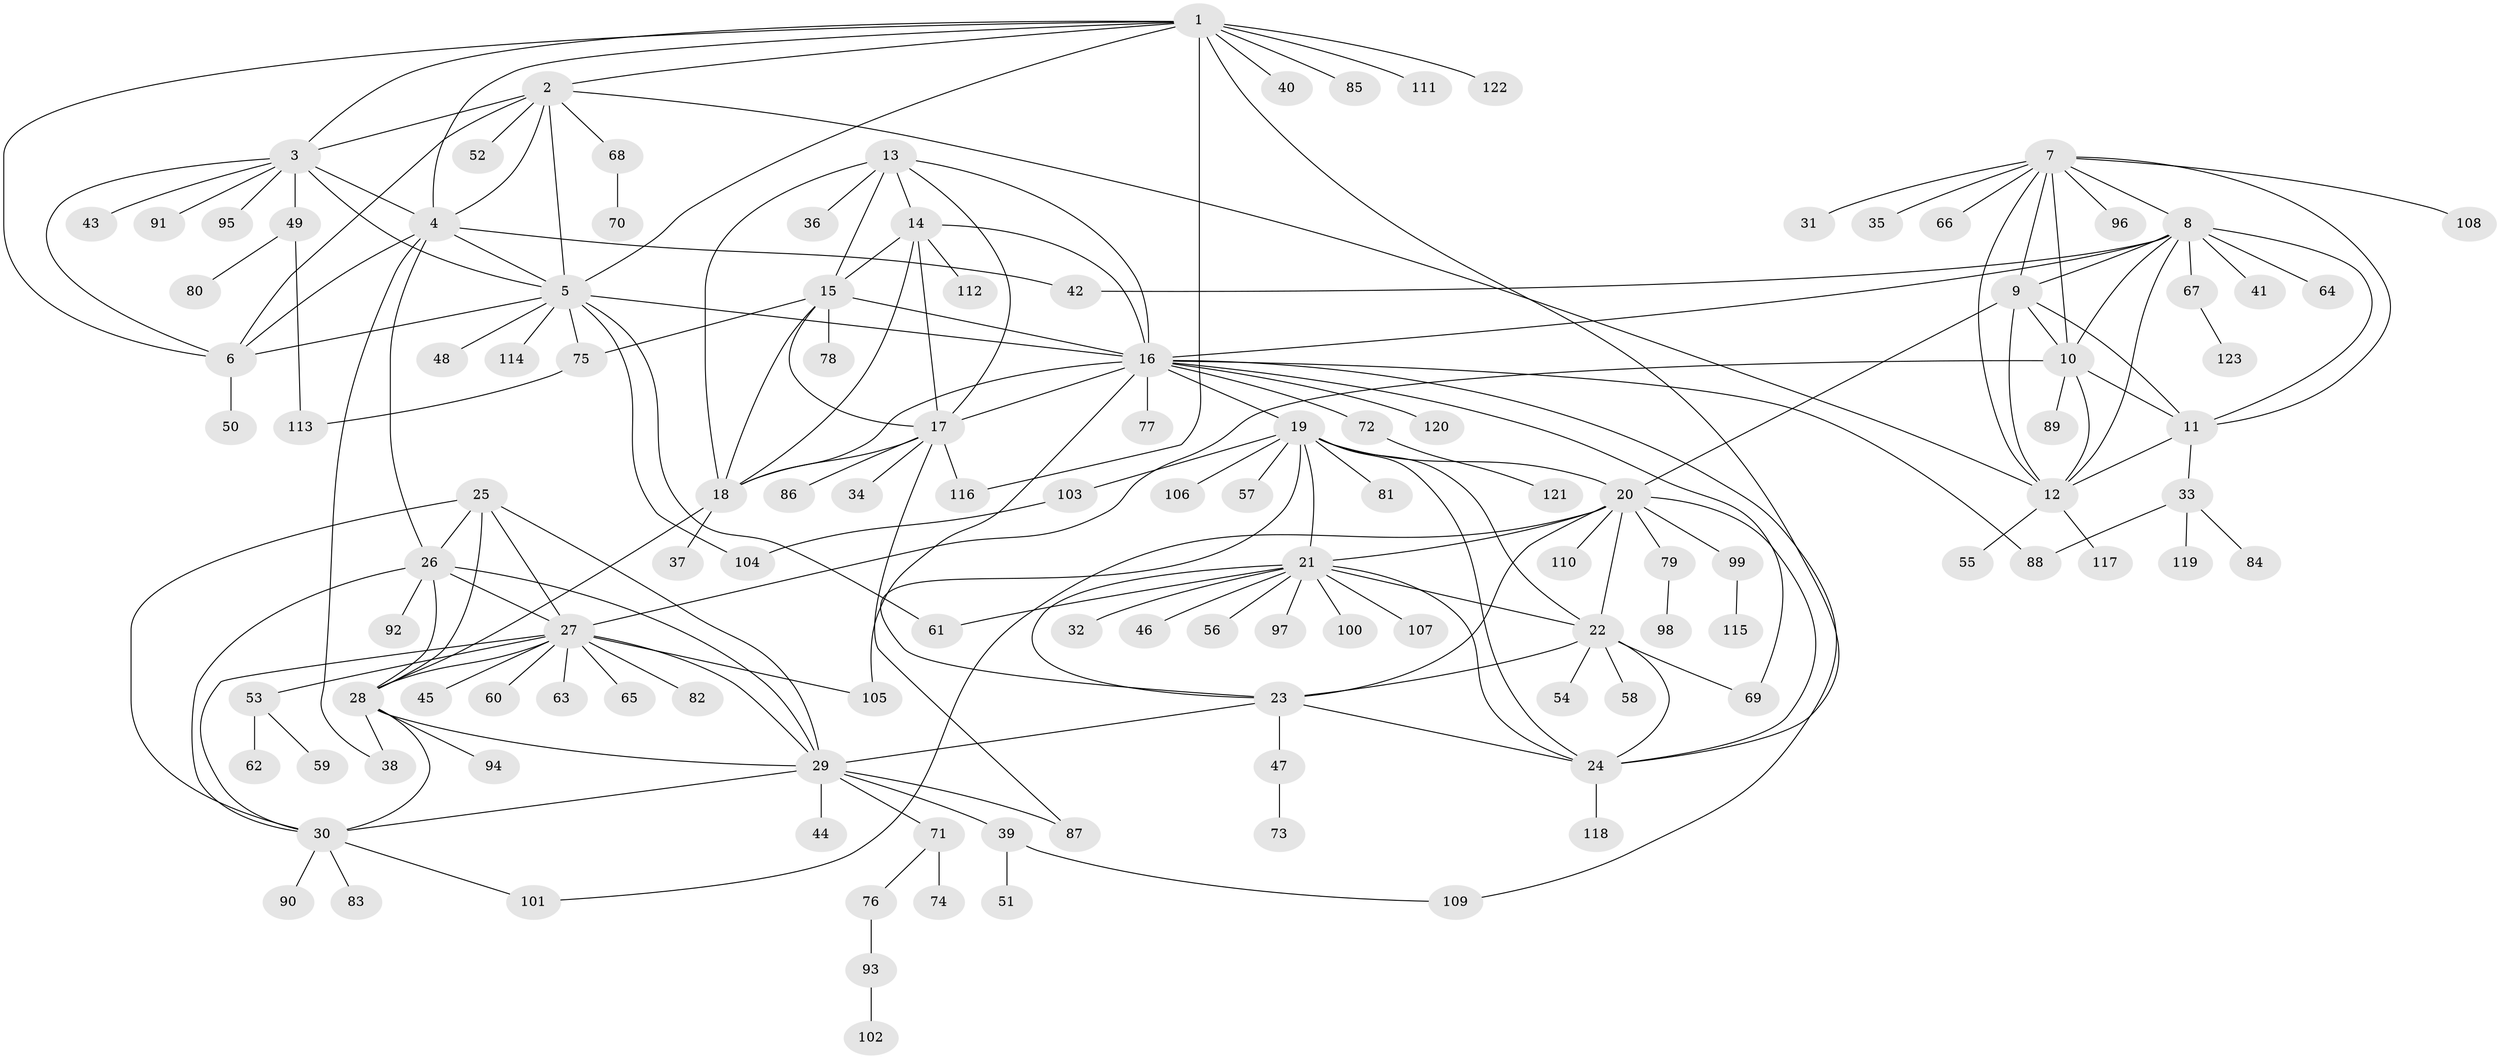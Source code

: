 // Generated by graph-tools (version 1.1) at 2025/50/03/09/25 03:50:33]
// undirected, 123 vertices, 191 edges
graph export_dot {
graph [start="1"]
  node [color=gray90,style=filled];
  1;
  2;
  3;
  4;
  5;
  6;
  7;
  8;
  9;
  10;
  11;
  12;
  13;
  14;
  15;
  16;
  17;
  18;
  19;
  20;
  21;
  22;
  23;
  24;
  25;
  26;
  27;
  28;
  29;
  30;
  31;
  32;
  33;
  34;
  35;
  36;
  37;
  38;
  39;
  40;
  41;
  42;
  43;
  44;
  45;
  46;
  47;
  48;
  49;
  50;
  51;
  52;
  53;
  54;
  55;
  56;
  57;
  58;
  59;
  60;
  61;
  62;
  63;
  64;
  65;
  66;
  67;
  68;
  69;
  70;
  71;
  72;
  73;
  74;
  75;
  76;
  77;
  78;
  79;
  80;
  81;
  82;
  83;
  84;
  85;
  86;
  87;
  88;
  89;
  90;
  91;
  92;
  93;
  94;
  95;
  96;
  97;
  98;
  99;
  100;
  101;
  102;
  103;
  104;
  105;
  106;
  107;
  108;
  109;
  110;
  111;
  112;
  113;
  114;
  115;
  116;
  117;
  118;
  119;
  120;
  121;
  122;
  123;
  1 -- 2;
  1 -- 3;
  1 -- 4;
  1 -- 5;
  1 -- 6;
  1 -- 24;
  1 -- 40;
  1 -- 85;
  1 -- 111;
  1 -- 116;
  1 -- 122;
  2 -- 3;
  2 -- 4;
  2 -- 5;
  2 -- 6;
  2 -- 12;
  2 -- 52;
  2 -- 68;
  3 -- 4;
  3 -- 5;
  3 -- 6;
  3 -- 43;
  3 -- 49;
  3 -- 91;
  3 -- 95;
  4 -- 5;
  4 -- 6;
  4 -- 26;
  4 -- 38;
  4 -- 42;
  5 -- 6;
  5 -- 16;
  5 -- 48;
  5 -- 61;
  5 -- 75;
  5 -- 104;
  5 -- 114;
  6 -- 50;
  7 -- 8;
  7 -- 9;
  7 -- 10;
  7 -- 11;
  7 -- 12;
  7 -- 31;
  7 -- 35;
  7 -- 66;
  7 -- 96;
  7 -- 108;
  8 -- 9;
  8 -- 10;
  8 -- 11;
  8 -- 12;
  8 -- 16;
  8 -- 41;
  8 -- 42;
  8 -- 64;
  8 -- 67;
  9 -- 10;
  9 -- 11;
  9 -- 12;
  9 -- 20;
  10 -- 11;
  10 -- 12;
  10 -- 27;
  10 -- 89;
  11 -- 12;
  11 -- 33;
  12 -- 55;
  12 -- 117;
  13 -- 14;
  13 -- 15;
  13 -- 16;
  13 -- 17;
  13 -- 18;
  13 -- 36;
  14 -- 15;
  14 -- 16;
  14 -- 17;
  14 -- 18;
  14 -- 112;
  15 -- 16;
  15 -- 17;
  15 -- 18;
  15 -- 75;
  15 -- 78;
  16 -- 17;
  16 -- 18;
  16 -- 19;
  16 -- 69;
  16 -- 72;
  16 -- 77;
  16 -- 88;
  16 -- 105;
  16 -- 109;
  16 -- 120;
  17 -- 18;
  17 -- 34;
  17 -- 86;
  17 -- 87;
  17 -- 116;
  18 -- 28;
  18 -- 37;
  19 -- 20;
  19 -- 21;
  19 -- 22;
  19 -- 23;
  19 -- 24;
  19 -- 57;
  19 -- 81;
  19 -- 103;
  19 -- 106;
  20 -- 21;
  20 -- 22;
  20 -- 23;
  20 -- 24;
  20 -- 79;
  20 -- 99;
  20 -- 101;
  20 -- 110;
  21 -- 22;
  21 -- 23;
  21 -- 24;
  21 -- 32;
  21 -- 46;
  21 -- 56;
  21 -- 61;
  21 -- 97;
  21 -- 100;
  21 -- 107;
  22 -- 23;
  22 -- 24;
  22 -- 54;
  22 -- 58;
  22 -- 69;
  23 -- 24;
  23 -- 29;
  23 -- 47;
  24 -- 118;
  25 -- 26;
  25 -- 27;
  25 -- 28;
  25 -- 29;
  25 -- 30;
  26 -- 27;
  26 -- 28;
  26 -- 29;
  26 -- 30;
  26 -- 92;
  27 -- 28;
  27 -- 29;
  27 -- 30;
  27 -- 45;
  27 -- 53;
  27 -- 60;
  27 -- 63;
  27 -- 65;
  27 -- 82;
  27 -- 105;
  28 -- 29;
  28 -- 30;
  28 -- 38;
  28 -- 94;
  29 -- 30;
  29 -- 39;
  29 -- 44;
  29 -- 71;
  29 -- 87;
  30 -- 83;
  30 -- 90;
  30 -- 101;
  33 -- 84;
  33 -- 88;
  33 -- 119;
  39 -- 51;
  39 -- 109;
  47 -- 73;
  49 -- 80;
  49 -- 113;
  53 -- 59;
  53 -- 62;
  67 -- 123;
  68 -- 70;
  71 -- 74;
  71 -- 76;
  72 -- 121;
  75 -- 113;
  76 -- 93;
  79 -- 98;
  93 -- 102;
  99 -- 115;
  103 -- 104;
}
